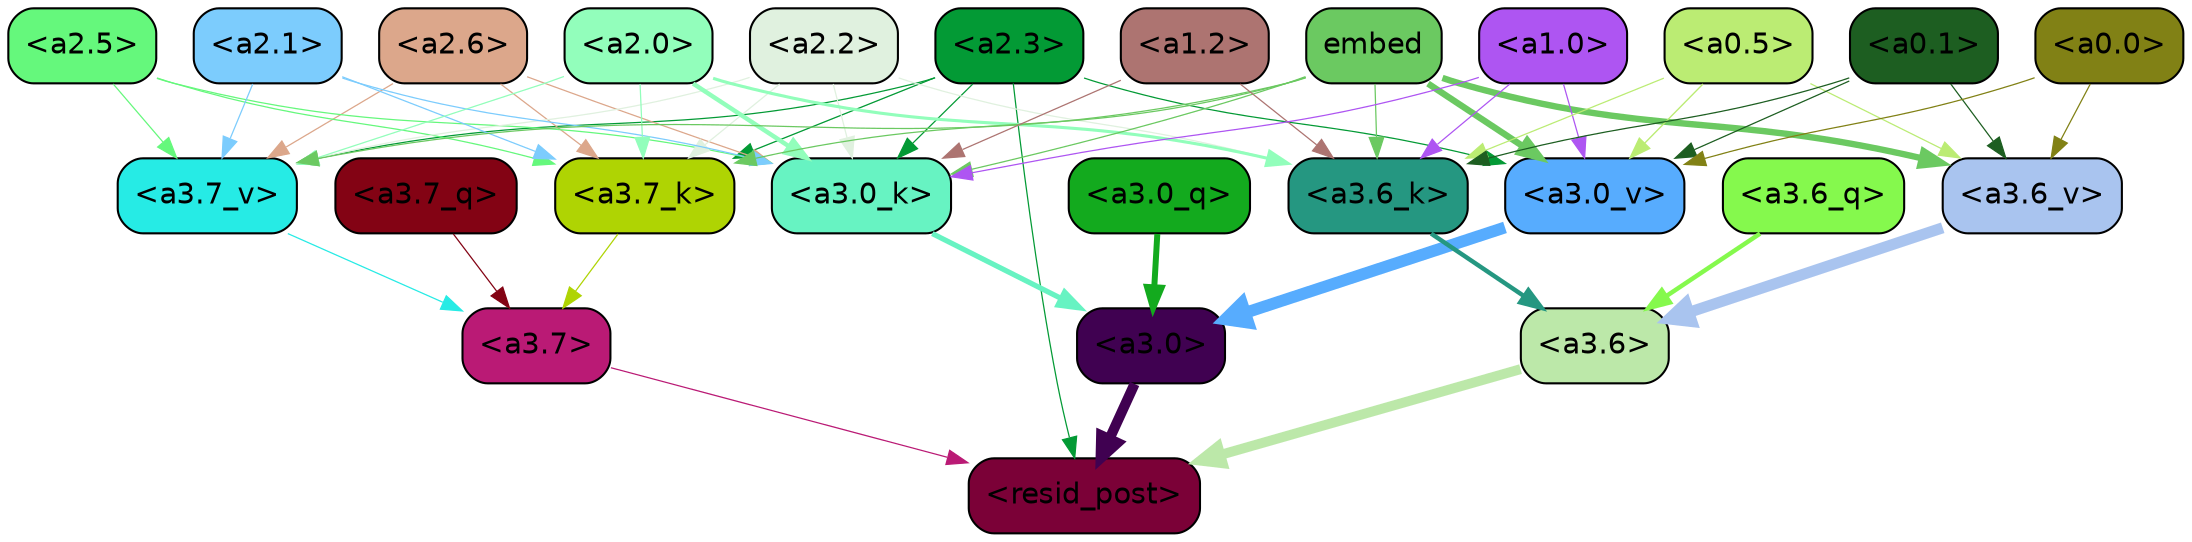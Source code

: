 strict digraph "" {
	graph [bgcolor=transparent,
		layout=dot,
		overlap=false,
		splines=true
	];
	"<a3.7>"	[color=black,
		fillcolor="#ba1a75",
		fontname=Helvetica,
		shape=box,
		style="filled, rounded"];
	"<resid_post>"	[color=black,
		fillcolor="#7b0137",
		fontname=Helvetica,
		shape=box,
		style="filled, rounded"];
	"<a3.7>" -> "<resid_post>"	[color="#ba1a75",
		penwidth=0.6];
	"<a3.6>"	[color=black,
		fillcolor="#bce8a9",
		fontname=Helvetica,
		shape=box,
		style="filled, rounded"];
	"<a3.6>" -> "<resid_post>"	[color="#bce8a9",
		penwidth=4.7534414529800415];
	"<a3.0>"	[color=black,
		fillcolor="#400151",
		fontname=Helvetica,
		shape=box,
		style="filled, rounded"];
	"<a3.0>" -> "<resid_post>"	[color="#400151",
		penwidth=4.898576855659485];
	"<a2.3>"	[color=black,
		fillcolor="#039a35",
		fontname=Helvetica,
		shape=box,
		style="filled, rounded"];
	"<a2.3>" -> "<resid_post>"	[color="#039a35",
		penwidth=0.6];
	"<a3.7_k>"	[color=black,
		fillcolor="#afd403",
		fontname=Helvetica,
		shape=box,
		style="filled, rounded"];
	"<a2.3>" -> "<a3.7_k>"	[color="#039a35",
		penwidth=0.6];
	"<a3.0_k>"	[color=black,
		fillcolor="#67f3c2",
		fontname=Helvetica,
		shape=box,
		style="filled, rounded"];
	"<a2.3>" -> "<a3.0_k>"	[color="#039a35",
		penwidth=0.6];
	"<a3.7_v>"	[color=black,
		fillcolor="#26ebe5",
		fontname=Helvetica,
		shape=box,
		style="filled, rounded"];
	"<a2.3>" -> "<a3.7_v>"	[color="#039a35",
		penwidth=0.6];
	"<a3.0_v>"	[color=black,
		fillcolor="#57acfe",
		fontname=Helvetica,
		shape=box,
		style="filled, rounded"];
	"<a2.3>" -> "<a3.0_v>"	[color="#039a35",
		penwidth=0.6];
	"<a3.7_q>"	[color=black,
		fillcolor="#830314",
		fontname=Helvetica,
		shape=box,
		style="filled, rounded"];
	"<a3.7_q>" -> "<a3.7>"	[color="#830314",
		penwidth=0.6];
	"<a3.6_q>"	[color=black,
		fillcolor="#85f94d",
		fontname=Helvetica,
		shape=box,
		style="filled, rounded"];
	"<a3.6_q>" -> "<a3.6>"	[color="#85f94d",
		penwidth=2.160832464694977];
	"<a3.0_q>"	[color=black,
		fillcolor="#13aa1e",
		fontname=Helvetica,
		shape=box,
		style="filled, rounded"];
	"<a3.0_q>" -> "<a3.0>"	[color="#13aa1e",
		penwidth=2.870753765106201];
	"<a3.7_k>" -> "<a3.7>"	[color="#afd403",
		penwidth=0.6];
	"<a3.6_k>"	[color=black,
		fillcolor="#259781",
		fontname=Helvetica,
		shape=box,
		style="filled, rounded"];
	"<a3.6_k>" -> "<a3.6>"	[color="#259781",
		penwidth=2.13908451795578];
	"<a3.0_k>" -> "<a3.0>"	[color="#67f3c2",
		penwidth=2.520303964614868];
	"<a3.7_v>" -> "<a3.7>"	[color="#26ebe5",
		penwidth=0.6];
	"<a3.6_v>"	[color=black,
		fillcolor="#a9c4ef",
		fontname=Helvetica,
		shape=box,
		style="filled, rounded"];
	"<a3.6_v>" -> "<a3.6>"	[color="#a9c4ef",
		penwidth=5.297133803367615];
	"<a3.0_v>" -> "<a3.0>"	[color="#57acfe",
		penwidth=5.680712580680847];
	"<a2.6>"	[color=black,
		fillcolor="#dca78b",
		fontname=Helvetica,
		shape=box,
		style="filled, rounded"];
	"<a2.6>" -> "<a3.7_k>"	[color="#dca78b",
		penwidth=0.6];
	"<a2.6>" -> "<a3.0_k>"	[color="#dca78b",
		penwidth=0.6];
	"<a2.6>" -> "<a3.7_v>"	[color="#dca78b",
		penwidth=0.6];
	"<a2.5>"	[color=black,
		fillcolor="#65f87c",
		fontname=Helvetica,
		shape=box,
		style="filled, rounded"];
	"<a2.5>" -> "<a3.7_k>"	[color="#65f87c",
		penwidth=0.6];
	"<a2.5>" -> "<a3.0_k>"	[color="#65f87c",
		penwidth=0.6];
	"<a2.5>" -> "<a3.7_v>"	[color="#65f87c",
		penwidth=0.6];
	"<a2.2>"	[color=black,
		fillcolor="#e0f1df",
		fontname=Helvetica,
		shape=box,
		style="filled, rounded"];
	"<a2.2>" -> "<a3.7_k>"	[color="#e0f1df",
		penwidth=0.6];
	"<a2.2>" -> "<a3.6_k>"	[color="#e0f1df",
		penwidth=0.6];
	"<a2.2>" -> "<a3.0_k>"	[color="#e0f1df",
		penwidth=0.6];
	"<a2.2>" -> "<a3.7_v>"	[color="#e0f1df",
		penwidth=0.6];
	"<a2.1>"	[color=black,
		fillcolor="#7cccfd",
		fontname=Helvetica,
		shape=box,
		style="filled, rounded"];
	"<a2.1>" -> "<a3.7_k>"	[color="#7cccfd",
		penwidth=0.6];
	"<a2.1>" -> "<a3.0_k>"	[color="#7cccfd",
		penwidth=0.6];
	"<a2.1>" -> "<a3.7_v>"	[color="#7cccfd",
		penwidth=0.6];
	"<a2.0>"	[color=black,
		fillcolor="#92febb",
		fontname=Helvetica,
		shape=box,
		style="filled, rounded"];
	"<a2.0>" -> "<a3.7_k>"	[color="#92febb",
		penwidth=0.6];
	"<a2.0>" -> "<a3.6_k>"	[color="#92febb",
		penwidth=1.4855384826660156];
	"<a2.0>" -> "<a3.0_k>"	[color="#92febb",
		penwidth=2.142689883708954];
	"<a2.0>" -> "<a3.7_v>"	[color="#92febb",
		penwidth=0.6];
	embed	[color=black,
		fillcolor="#6bc961",
		fontname=Helvetica,
		shape=box,
		style="filled, rounded"];
	embed -> "<a3.7_k>"	[color="#6bc961",
		penwidth=0.6];
	embed -> "<a3.6_k>"	[color="#6bc961",
		penwidth=0.6];
	embed -> "<a3.0_k>"	[color="#6bc961",
		penwidth=0.6015868484973907];
	embed -> "<a3.7_v>"	[color="#6bc961",
		penwidth=0.6];
	embed -> "<a3.6_v>"	[color="#6bc961",
		penwidth=3.067279100418091];
	embed -> "<a3.0_v>"	[color="#6bc961",
		penwidth=3.0891895294189453];
	"<a1.2>"	[color=black,
		fillcolor="#ad7471",
		fontname=Helvetica,
		shape=box,
		style="filled, rounded"];
	"<a1.2>" -> "<a3.6_k>"	[color="#ad7471",
		penwidth=0.6];
	"<a1.2>" -> "<a3.0_k>"	[color="#ad7471",
		penwidth=0.6];
	"<a1.0>"	[color=black,
		fillcolor="#ae55f2",
		fontname=Helvetica,
		shape=box,
		style="filled, rounded"];
	"<a1.0>" -> "<a3.6_k>"	[color="#ae55f2",
		penwidth=0.6];
	"<a1.0>" -> "<a3.0_k>"	[color="#ae55f2",
		penwidth=0.6];
	"<a1.0>" -> "<a3.0_v>"	[color="#ae55f2",
		penwidth=0.6];
	"<a0.5>"	[color=black,
		fillcolor="#bbec73",
		fontname=Helvetica,
		shape=box,
		style="filled, rounded"];
	"<a0.5>" -> "<a3.6_k>"	[color="#bbec73",
		penwidth=0.6];
	"<a0.5>" -> "<a3.6_v>"	[color="#bbec73",
		penwidth=0.6];
	"<a0.5>" -> "<a3.0_v>"	[color="#bbec73",
		penwidth=0.6549575447570533];
	"<a0.1>"	[color=black,
		fillcolor="#1d5e21",
		fontname=Helvetica,
		shape=box,
		style="filled, rounded"];
	"<a0.1>" -> "<a3.6_k>"	[color="#1d5e21",
		penwidth=0.6];
	"<a0.1>" -> "<a3.6_v>"	[color="#1d5e21",
		penwidth=0.6];
	"<a0.1>" -> "<a3.0_v>"	[color="#1d5e21",
		penwidth=0.6];
	"<a0.0>"	[color=black,
		fillcolor="#818115",
		fontname=Helvetica,
		shape=box,
		style="filled, rounded"];
	"<a0.0>" -> "<a3.6_v>"	[color="#818115",
		penwidth=0.6];
	"<a0.0>" -> "<a3.0_v>"	[color="#818115",
		penwidth=0.6];
}
